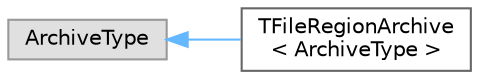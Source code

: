 digraph "Graphical Class Hierarchy"
{
 // INTERACTIVE_SVG=YES
 // LATEX_PDF_SIZE
  bgcolor="transparent";
  edge [fontname=Helvetica,fontsize=10,labelfontname=Helvetica,labelfontsize=10];
  node [fontname=Helvetica,fontsize=10,shape=box,height=0.2,width=0.4];
  rankdir="LR";
  Node0 [id="Node000000",label="ArchiveType",height=0.2,width=0.4,color="grey60", fillcolor="#E0E0E0", style="filled",tooltip=" "];
  Node0 -> Node1 [id="edge2754_Node000000_Node000001",dir="back",color="steelblue1",style="solid",tooltip=" "];
  Node1 [id="Node000001",label="TFileRegionArchive\l\< ArchiveType \>",height=0.2,width=0.4,color="grey40", fillcolor="white", style="filled",URL="$d8/da8/classTFileRegionArchive.html",tooltip=" "];
}
